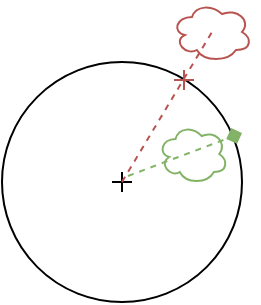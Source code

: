 <mxfile version="13.6.5">
    <diagram id="ru844-jvGQTwk1_Tk22B" name="Page-1">
        <mxGraphModel dx="275" dy="185" grid="1" gridSize="10" guides="1" tooltips="1" connect="1" arrows="1" fold="1" page="1" pageScale="1" pageWidth="850" pageHeight="1100" math="0" shadow="0">
            <root>
                <mxCell id="0"/>
                <mxCell id="1" parent="0"/>
                <mxCell id="3" value="" style="ellipse;whiteSpace=wrap;html=1;fillColor=none;" vertex="1" parent="1">
                    <mxGeometry x="360" y="360" width="120" height="120" as="geometry"/>
                </mxCell>
                <mxCell id="4" value="" style="ellipse;shape=cloud;whiteSpace=wrap;html=1;strokeColor=#82b366;fillColor=none;" vertex="1" parent="1">
                    <mxGeometry x="438" y="391" width="35" height="30" as="geometry"/>
                </mxCell>
                <mxCell id="5" value="" style="ellipse;shape=cloud;whiteSpace=wrap;html=1;strokeColor=#b85450;fillColor=none;" vertex="1" parent="1">
                    <mxGeometry x="445" y="330" width="40" height="30" as="geometry"/>
                </mxCell>
                <mxCell id="7" value="" style="endArrow=none;html=1;rounded=0;endSize=6;" edge="1" parent="1">
                    <mxGeometry width="50" height="50" relative="1" as="geometry">
                        <mxPoint x="420" y="425" as="sourcePoint"/>
                        <mxPoint x="420" y="415" as="targetPoint"/>
                        <Array as="points">
                            <mxPoint x="420" y="415"/>
                        </Array>
                    </mxGeometry>
                </mxCell>
                <mxCell id="8" value="" style="endArrow=none;html=1;rounded=0;endSize=6;" edge="1" parent="1">
                    <mxGeometry width="50" height="50" relative="1" as="geometry">
                        <mxPoint x="415" y="420" as="sourcePoint"/>
                        <mxPoint x="425" y="420" as="targetPoint"/>
                    </mxGeometry>
                </mxCell>
                <mxCell id="9" value="" style="endArrow=none;html=1;rounded=0;endSize=6;fillColor=#f8cecc;strokeColor=#b85450;" edge="1" parent="1">
                    <mxGeometry width="50" height="50" relative="1" as="geometry">
                        <mxPoint x="451" y="374" as="sourcePoint"/>
                        <mxPoint x="451" y="364" as="targetPoint"/>
                        <Array as="points">
                            <mxPoint x="451" y="364"/>
                        </Array>
                    </mxGeometry>
                </mxCell>
                <mxCell id="10" value="" style="endArrow=none;html=1;rounded=0;endSize=6;fillColor=#f8cecc;strokeColor=#b85450;" edge="1" parent="1">
                    <mxGeometry width="50" height="50" relative="1" as="geometry">
                        <mxPoint x="446" y="369" as="sourcePoint"/>
                        <mxPoint x="456" y="369" as="targetPoint"/>
                    </mxGeometry>
                </mxCell>
                <mxCell id="16" value="" style="endArrow=none;dashed=1;html=1;strokeColor=#b85450;fillColor=#f8cecc;" edge="1" parent="1">
                    <mxGeometry width="50" height="50" relative="1" as="geometry">
                        <mxPoint x="420" y="420" as="sourcePoint"/>
                        <mxPoint x="465" y="345" as="targetPoint"/>
                    </mxGeometry>
                </mxCell>
                <mxCell id="17" value="" style="endArrow=diamond;html=1;strokeColor=#82b366;fillColor=#d5e8d4;dashed=1;endFill=1;" edge="1" parent="1">
                    <mxGeometry width="50" height="50" relative="1" as="geometry">
                        <mxPoint x="423" y="417" as="sourcePoint"/>
                        <mxPoint x="480" y="395.5" as="targetPoint"/>
                    </mxGeometry>
                </mxCell>
            </root>
        </mxGraphModel>
    </diagram>
</mxfile>